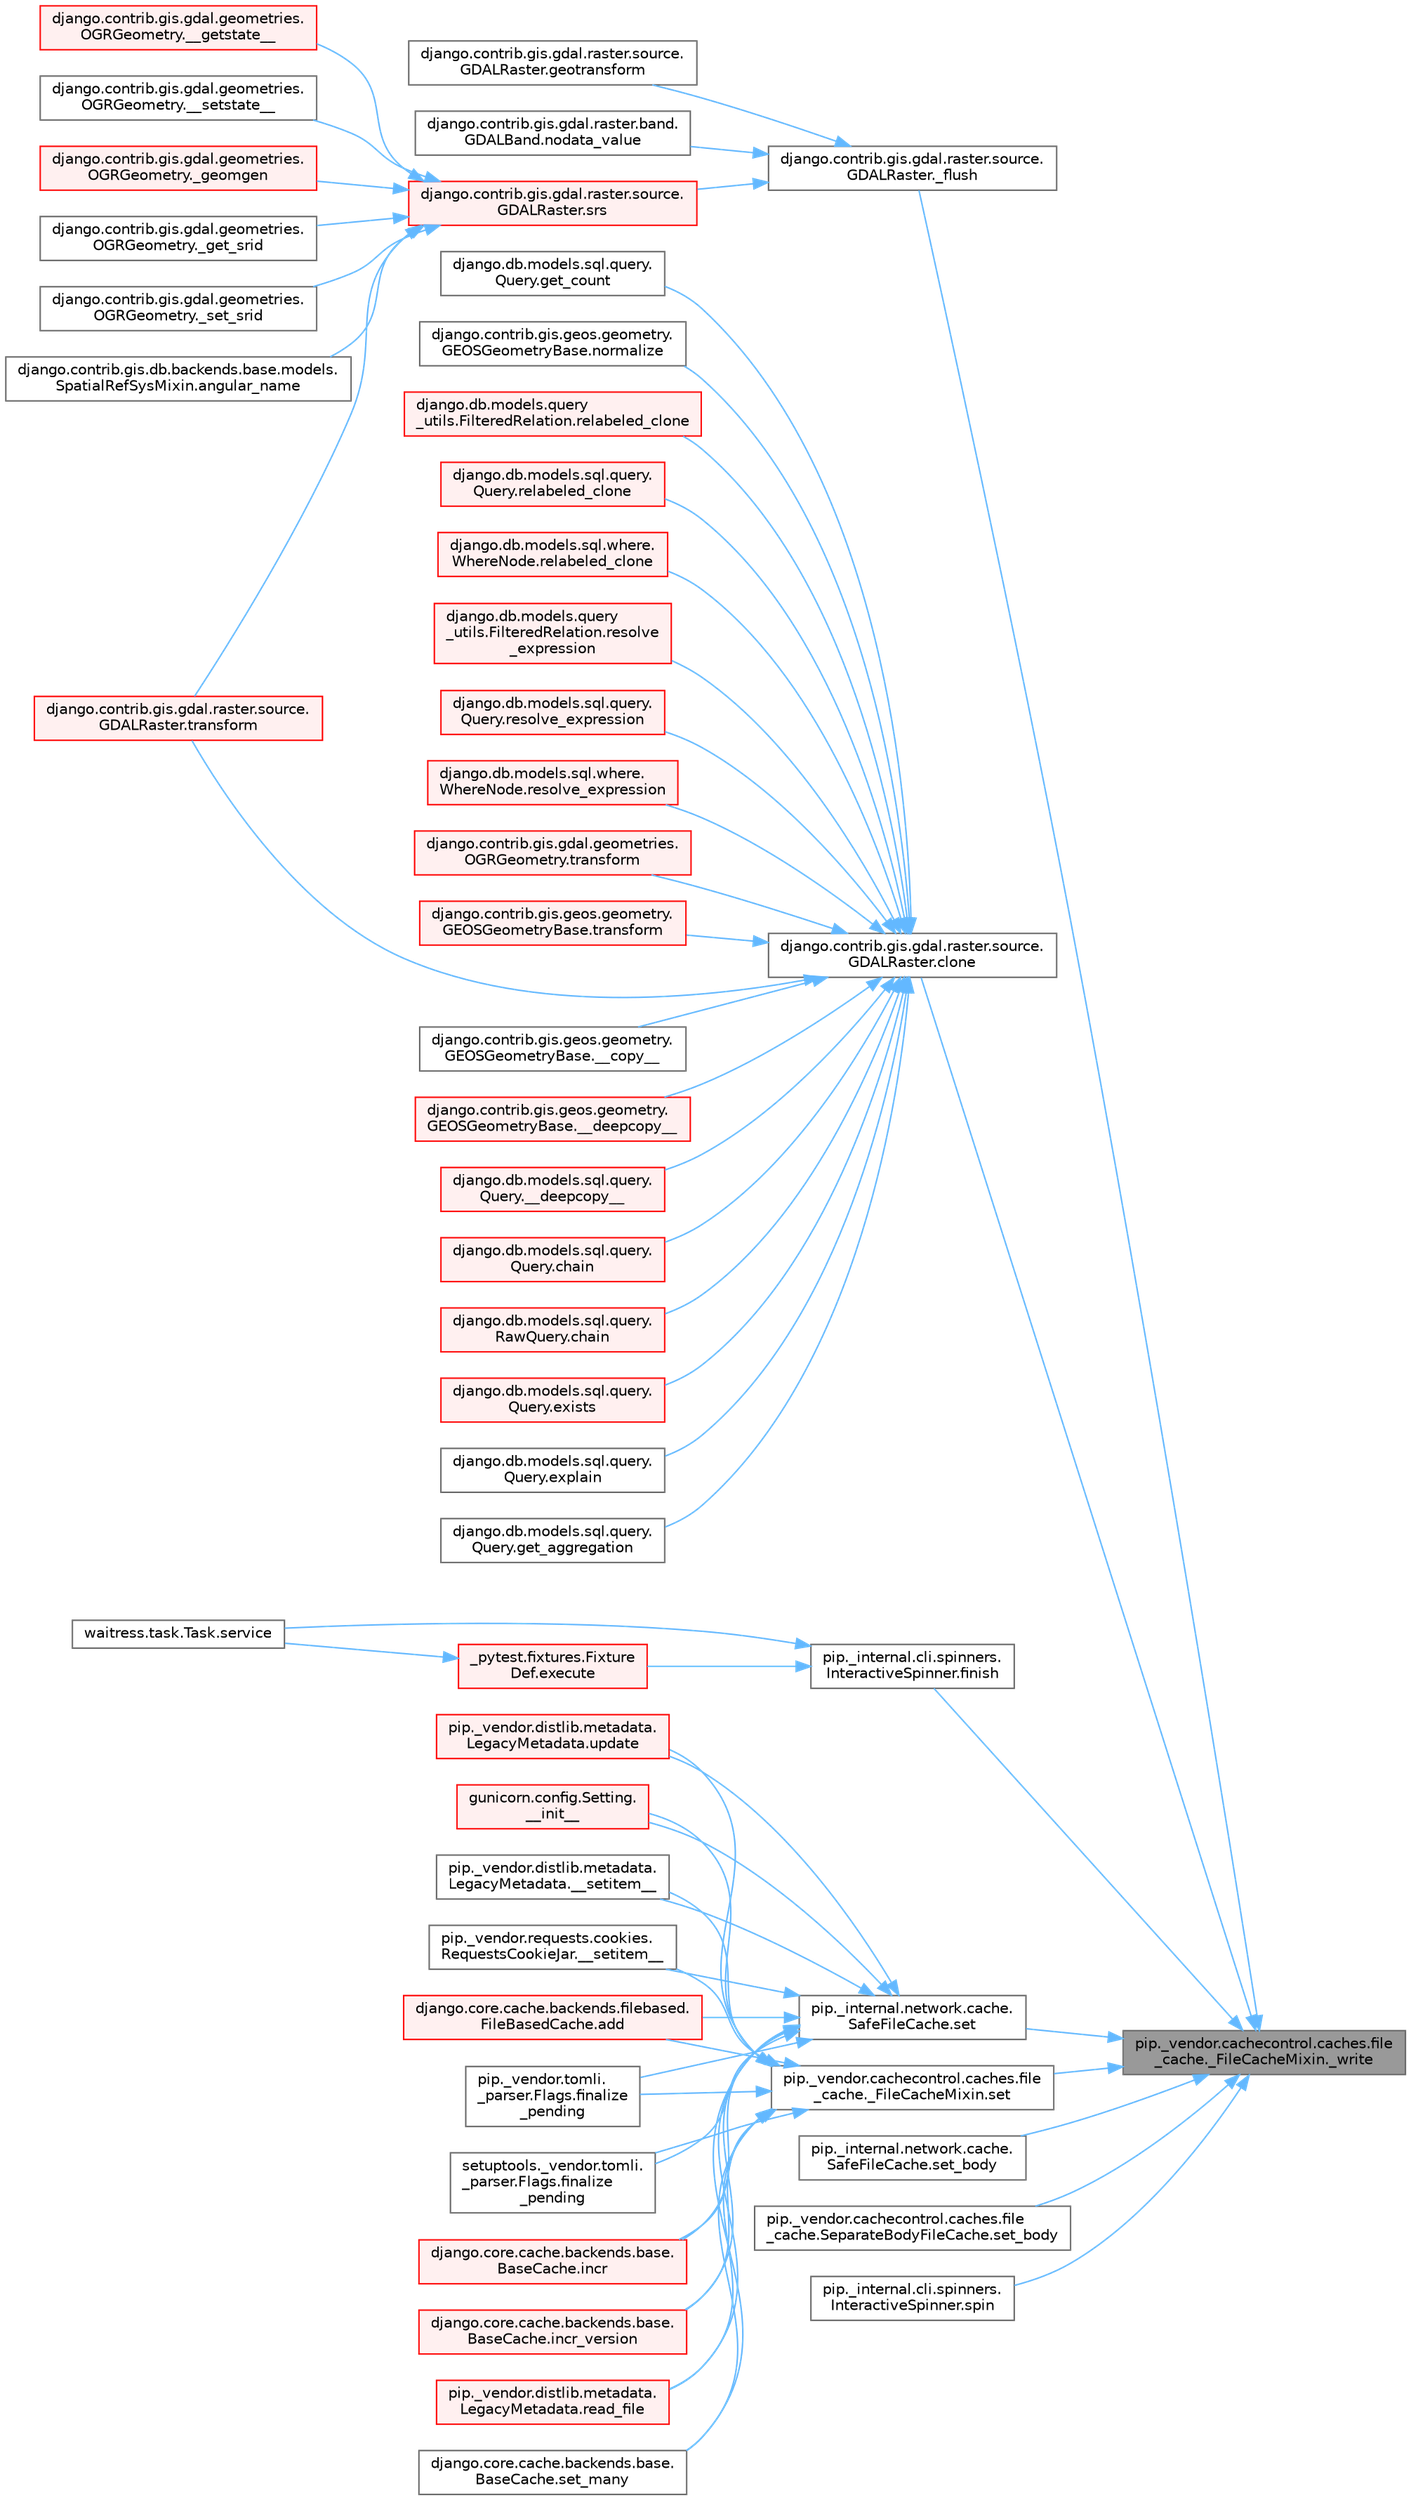 digraph "pip._vendor.cachecontrol.caches.file_cache._FileCacheMixin._write"
{
 // LATEX_PDF_SIZE
  bgcolor="transparent";
  edge [fontname=Helvetica,fontsize=10,labelfontname=Helvetica,labelfontsize=10];
  node [fontname=Helvetica,fontsize=10,shape=box,height=0.2,width=0.4];
  rankdir="RL";
  Node1 [id="Node000001",label="pip._vendor.cachecontrol.caches.file\l_cache._FileCacheMixin._write",height=0.2,width=0.4,color="gray40", fillcolor="grey60", style="filled", fontcolor="black",tooltip=" "];
  Node1 -> Node2 [id="edge1_Node000001_Node000002",dir="back",color="steelblue1",style="solid",tooltip=" "];
  Node2 [id="Node000002",label="django.contrib.gis.gdal.raster.source.\lGDALRaster._flush",height=0.2,width=0.4,color="grey40", fillcolor="white", style="filled",URL="$classdjango_1_1contrib_1_1gis_1_1gdal_1_1raster_1_1source_1_1_g_d_a_l_raster.html#af272a67360ee049804d442bd344ff75b",tooltip=" "];
  Node2 -> Node3 [id="edge2_Node000002_Node000003",dir="back",color="steelblue1",style="solid",tooltip=" "];
  Node3 [id="Node000003",label="django.contrib.gis.gdal.raster.source.\lGDALRaster.geotransform",height=0.2,width=0.4,color="grey40", fillcolor="white", style="filled",URL="$classdjango_1_1contrib_1_1gis_1_1gdal_1_1raster_1_1source_1_1_g_d_a_l_raster.html#afb446ab45c02724556cdfcf2bba0b2fa",tooltip=" "];
  Node2 -> Node4 [id="edge3_Node000002_Node000004",dir="back",color="steelblue1",style="solid",tooltip=" "];
  Node4 [id="Node000004",label="django.contrib.gis.gdal.raster.band.\lGDALBand.nodata_value",height=0.2,width=0.4,color="grey40", fillcolor="white", style="filled",URL="$classdjango_1_1contrib_1_1gis_1_1gdal_1_1raster_1_1band_1_1_g_d_a_l_band.html#a6d6c1bf86ac0d82ae06f1396dfbe5bc6",tooltip=" "];
  Node2 -> Node5 [id="edge4_Node000002_Node000005",dir="back",color="steelblue1",style="solid",tooltip=" "];
  Node5 [id="Node000005",label="django.contrib.gis.gdal.raster.source.\lGDALRaster.srs",height=0.2,width=0.4,color="red", fillcolor="#FFF0F0", style="filled",URL="$classdjango_1_1contrib_1_1gis_1_1gdal_1_1raster_1_1source_1_1_g_d_a_l_raster.html#a867fd2ac08531bb04ded5f86cf484723",tooltip=" "];
  Node5 -> Node6 [id="edge5_Node000005_Node000006",dir="back",color="steelblue1",style="solid",tooltip=" "];
  Node6 [id="Node000006",label="django.contrib.gis.gdal.geometries.\lOGRGeometry.__getstate__",height=0.2,width=0.4,color="red", fillcolor="#FFF0F0", style="filled",URL="$classdjango_1_1contrib_1_1gis_1_1gdal_1_1geometries_1_1_o_g_r_geometry.html#ac3e84c5cf8de29c6ddd97344c1377c67",tooltip=" "];
  Node5 -> Node8 [id="edge6_Node000005_Node000008",dir="back",color="steelblue1",style="solid",tooltip=" "];
  Node8 [id="Node000008",label="django.contrib.gis.gdal.geometries.\lOGRGeometry.__setstate__",height=0.2,width=0.4,color="grey40", fillcolor="white", style="filled",URL="$classdjango_1_1contrib_1_1gis_1_1gdal_1_1geometries_1_1_o_g_r_geometry.html#ab63616d11bd9a98849de416676d36792",tooltip=" "];
  Node5 -> Node9 [id="edge7_Node000005_Node000009",dir="back",color="steelblue1",style="solid",tooltip=" "];
  Node9 [id="Node000009",label="django.contrib.gis.gdal.geometries.\lOGRGeometry._geomgen",height=0.2,width=0.4,color="red", fillcolor="#FFF0F0", style="filled",URL="$classdjango_1_1contrib_1_1gis_1_1gdal_1_1geometries_1_1_o_g_r_geometry.html#a258cb645a4576066a078a32732b1a408",tooltip=" "];
  Node5 -> Node47 [id="edge8_Node000005_Node000047",dir="back",color="steelblue1",style="solid",tooltip=" "];
  Node47 [id="Node000047",label="django.contrib.gis.gdal.geometries.\lOGRGeometry._get_srid",height=0.2,width=0.4,color="grey40", fillcolor="white", style="filled",URL="$classdjango_1_1contrib_1_1gis_1_1gdal_1_1geometries_1_1_o_g_r_geometry.html#a0bb521c4b2d26061139764d69148d4d8",tooltip=" "];
  Node5 -> Node48 [id="edge9_Node000005_Node000048",dir="back",color="steelblue1",style="solid",tooltip=" "];
  Node48 [id="Node000048",label="django.contrib.gis.gdal.geometries.\lOGRGeometry._set_srid",height=0.2,width=0.4,color="grey40", fillcolor="white", style="filled",URL="$classdjango_1_1contrib_1_1gis_1_1gdal_1_1geometries_1_1_o_g_r_geometry.html#ac8a5a0179427ee414dd34028df9656c0",tooltip=" "];
  Node5 -> Node49 [id="edge10_Node000005_Node000049",dir="back",color="steelblue1",style="solid",tooltip=" "];
  Node49 [id="Node000049",label="django.contrib.gis.db.backends.base.models.\lSpatialRefSysMixin.angular_name",height=0.2,width=0.4,color="grey40", fillcolor="white", style="filled",URL="$classdjango_1_1contrib_1_1gis_1_1db_1_1backends_1_1base_1_1models_1_1_spatial_ref_sys_mixin.html#a1911ada90e16ef4f873d4cbabf0a0453",tooltip=" "];
  Node5 -> Node748 [id="edge11_Node000005_Node000748",dir="back",color="steelblue1",style="solid",tooltip=" "];
  Node748 [id="Node000748",label="django.contrib.gis.gdal.raster.source.\lGDALRaster.transform",height=0.2,width=0.4,color="red", fillcolor="#FFF0F0", style="filled",URL="$classdjango_1_1contrib_1_1gis_1_1gdal_1_1raster_1_1source_1_1_g_d_a_l_raster.html#ac5283a9f9f3834181470dffd8dcddbd0",tooltip=" "];
  Node1 -> Node1734 [id="edge12_Node000001_Node001734",dir="back",color="steelblue1",style="solid",tooltip=" "];
  Node1734 [id="Node001734",label="django.contrib.gis.gdal.raster.source.\lGDALRaster.clone",height=0.2,width=0.4,color="grey40", fillcolor="white", style="filled",URL="$classdjango_1_1contrib_1_1gis_1_1gdal_1_1raster_1_1source_1_1_g_d_a_l_raster.html#a963b5543b11c1395b6bc58cde72f5aa0",tooltip=" "];
  Node1734 -> Node52 [id="edge13_Node001734_Node000052",dir="back",color="steelblue1",style="solid",tooltip=" "];
  Node52 [id="Node000052",label="django.contrib.gis.geos.geometry.\lGEOSGeometryBase.__copy__",height=0.2,width=0.4,color="grey40", fillcolor="white", style="filled",URL="$classdjango_1_1contrib_1_1gis_1_1geos_1_1geometry_1_1_g_e_o_s_geometry_base.html#ae0f85dbfd6e6e2dab4aa9dd295340b87",tooltip=" "];
  Node1734 -> Node53 [id="edge14_Node001734_Node000053",dir="back",color="steelblue1",style="solid",tooltip=" "];
  Node53 [id="Node000053",label="django.contrib.gis.geos.geometry.\lGEOSGeometryBase.__deepcopy__",height=0.2,width=0.4,color="red", fillcolor="#FFF0F0", style="filled",URL="$classdjango_1_1contrib_1_1gis_1_1geos_1_1geometry_1_1_g_e_o_s_geometry_base.html#ac6f16be987e8c98b9ecb52ccb388c18c",tooltip=" "];
  Node1734 -> Node345 [id="edge15_Node001734_Node000345",dir="back",color="steelblue1",style="solid",tooltip=" "];
  Node345 [id="Node000345",label="django.db.models.sql.query.\lQuery.__deepcopy__",height=0.2,width=0.4,color="red", fillcolor="#FFF0F0", style="filled",URL="$classdjango_1_1db_1_1models_1_1sql_1_1query_1_1_query.html#a03b0d1ca81a588c179694300577a5dde",tooltip=" "];
  Node1734 -> Node346 [id="edge16_Node001734_Node000346",dir="back",color="steelblue1",style="solid",tooltip=" "];
  Node346 [id="Node000346",label="django.db.models.sql.query.\lQuery.chain",height=0.2,width=0.4,color="red", fillcolor="#FFF0F0", style="filled",URL="$classdjango_1_1db_1_1models_1_1sql_1_1query_1_1_query.html#aa3fe5320676d05bc24bd69dcfc785a8f",tooltip=" "];
  Node1734 -> Node352 [id="edge17_Node001734_Node000352",dir="back",color="steelblue1",style="solid",tooltip=" "];
  Node352 [id="Node000352",label="django.db.models.sql.query.\lRawQuery.chain",height=0.2,width=0.4,color="red", fillcolor="#FFF0F0", style="filled",URL="$classdjango_1_1db_1_1models_1_1sql_1_1query_1_1_raw_query.html#a7fe9f8502e3420c0378f6edce01aa68b",tooltip=" "];
  Node1734 -> Node353 [id="edge18_Node001734_Node000353",dir="back",color="steelblue1",style="solid",tooltip=" "];
  Node353 [id="Node000353",label="django.db.models.sql.query.\lQuery.exists",height=0.2,width=0.4,color="red", fillcolor="#FFF0F0", style="filled",URL="$classdjango_1_1db_1_1models_1_1sql_1_1query_1_1_query.html#ae5c8bc324c4badfdcba3d115464be353",tooltip=" "];
  Node1734 -> Node503 [id="edge19_Node001734_Node000503",dir="back",color="steelblue1",style="solid",tooltip=" "];
  Node503 [id="Node000503",label="django.db.models.sql.query.\lQuery.explain",height=0.2,width=0.4,color="grey40", fillcolor="white", style="filled",URL="$classdjango_1_1db_1_1models_1_1sql_1_1query_1_1_query.html#a2017a64b53a6a8b184261899b21895e4",tooltip=" "];
  Node1734 -> Node504 [id="edge20_Node001734_Node000504",dir="back",color="steelblue1",style="solid",tooltip=" "];
  Node504 [id="Node000504",label="django.db.models.sql.query.\lQuery.get_aggregation",height=0.2,width=0.4,color="grey40", fillcolor="white", style="filled",URL="$classdjango_1_1db_1_1models_1_1sql_1_1query_1_1_query.html#a838bcc369ee808b360b6ab68323868e0",tooltip=" "];
  Node1734 -> Node505 [id="edge21_Node001734_Node000505",dir="back",color="steelblue1",style="solid",tooltip=" "];
  Node505 [id="Node000505",label="django.db.models.sql.query.\lQuery.get_count",height=0.2,width=0.4,color="grey40", fillcolor="white", style="filled",URL="$classdjango_1_1db_1_1models_1_1sql_1_1query_1_1_query.html#a4e6c10ea949b3a1c70851e0002656a09",tooltip=" "];
  Node1734 -> Node506 [id="edge22_Node001734_Node000506",dir="back",color="steelblue1",style="solid",tooltip=" "];
  Node506 [id="Node000506",label="django.contrib.gis.geos.geometry.\lGEOSGeometryBase.normalize",height=0.2,width=0.4,color="grey40", fillcolor="white", style="filled",URL="$classdjango_1_1contrib_1_1gis_1_1geos_1_1geometry_1_1_g_e_o_s_geometry_base.html#a8aced8b6d5ffee28e6220e108d7fec9b",tooltip=" "];
  Node1734 -> Node507 [id="edge23_Node001734_Node000507",dir="back",color="steelblue1",style="solid",tooltip=" "];
  Node507 [id="Node000507",label="django.db.models.query\l_utils.FilteredRelation.relabeled_clone",height=0.2,width=0.4,color="red", fillcolor="#FFF0F0", style="filled",URL="$classdjango_1_1db_1_1models_1_1query__utils_1_1_filtered_relation.html#a54721cf88cda04227bc9137fac94d470",tooltip=" "];
  Node1734 -> Node510 [id="edge24_Node001734_Node000510",dir="back",color="steelblue1",style="solid",tooltip=" "];
  Node510 [id="Node000510",label="django.db.models.sql.query.\lQuery.relabeled_clone",height=0.2,width=0.4,color="red", fillcolor="#FFF0F0", style="filled",URL="$classdjango_1_1db_1_1models_1_1sql_1_1query_1_1_query.html#af280d6a64a9e44dd71caa13a91ccf716",tooltip=" "];
  Node1734 -> Node513 [id="edge25_Node001734_Node000513",dir="back",color="steelblue1",style="solid",tooltip=" "];
  Node513 [id="Node000513",label="django.db.models.sql.where.\lWhereNode.relabeled_clone",height=0.2,width=0.4,color="red", fillcolor="#FFF0F0", style="filled",URL="$classdjango_1_1db_1_1models_1_1sql_1_1where_1_1_where_node.html#acb4f80fab7f4124b0f0e418442cec200",tooltip=" "];
  Node1734 -> Node514 [id="edge26_Node001734_Node000514",dir="back",color="steelblue1",style="solid",tooltip=" "];
  Node514 [id="Node000514",label="django.db.models.query\l_utils.FilteredRelation.resolve\l_expression",height=0.2,width=0.4,color="red", fillcolor="#FFF0F0", style="filled",URL="$classdjango_1_1db_1_1models_1_1query__utils_1_1_filtered_relation.html#a3f24fb1b73679c55925f8e4dcd511536",tooltip=" "];
  Node1734 -> Node741 [id="edge27_Node001734_Node000741",dir="back",color="steelblue1",style="solid",tooltip=" "];
  Node741 [id="Node000741",label="django.db.models.sql.query.\lQuery.resolve_expression",height=0.2,width=0.4,color="red", fillcolor="#FFF0F0", style="filled",URL="$classdjango_1_1db_1_1models_1_1sql_1_1query_1_1_query.html#a9f7253d9010a6f0082182c39b0255e52",tooltip=" "];
  Node1734 -> Node742 [id="edge28_Node001734_Node000742",dir="back",color="steelblue1",style="solid",tooltip=" "];
  Node742 [id="Node000742",label="django.db.models.sql.where.\lWhereNode.resolve_expression",height=0.2,width=0.4,color="red", fillcolor="#FFF0F0", style="filled",URL="$classdjango_1_1db_1_1models_1_1sql_1_1where_1_1_where_node.html#a6c40a769daf4cf5e7eac05f3943d42e9",tooltip=" "];
  Node1734 -> Node743 [id="edge29_Node001734_Node000743",dir="back",color="steelblue1",style="solid",tooltip=" "];
  Node743 [id="Node000743",label="django.contrib.gis.gdal.geometries.\lOGRGeometry.transform",height=0.2,width=0.4,color="red", fillcolor="#FFF0F0", style="filled",URL="$classdjango_1_1contrib_1_1gis_1_1gdal_1_1geometries_1_1_o_g_r_geometry.html#ab67a02e9a12ddd1da2a9bbe77efe3f93",tooltip=" "];
  Node1734 -> Node748 [id="edge30_Node001734_Node000748",dir="back",color="steelblue1",style="solid",tooltip=" "];
  Node1734 -> Node749 [id="edge31_Node001734_Node000749",dir="back",color="steelblue1",style="solid",tooltip=" "];
  Node749 [id="Node000749",label="django.contrib.gis.geos.geometry.\lGEOSGeometryBase.transform",height=0.2,width=0.4,color="red", fillcolor="#FFF0F0", style="filled",URL="$classdjango_1_1contrib_1_1gis_1_1geos_1_1geometry_1_1_g_e_o_s_geometry_base.html#aeaa8ab6c866c4423240e0e096ffa8975",tooltip=" "];
  Node1 -> Node3276 [id="edge32_Node000001_Node003276",dir="back",color="steelblue1",style="solid",tooltip=" "];
  Node3276 [id="Node003276",label="pip._internal.cli.spinners.\lInteractiveSpinner.finish",height=0.2,width=0.4,color="grey40", fillcolor="white", style="filled",URL="$classpip_1_1__internal_1_1cli_1_1spinners_1_1_interactive_spinner.html#aa8e59d36acbf1a072233ae62dbea45d6",tooltip=" "];
  Node3276 -> Node236 [id="edge33_Node003276_Node000236",dir="back",color="steelblue1",style="solid",tooltip=" "];
  Node236 [id="Node000236",label="_pytest.fixtures.Fixture\lDef.execute",height=0.2,width=0.4,color="red", fillcolor="#FFF0F0", style="filled",URL="$class__pytest_1_1fixtures_1_1_fixture_def.html#ac27e0caaadd6404ffc2715216b643993",tooltip=" "];
  Node236 -> Node459 [id="edge34_Node000236_Node000459",dir="back",color="steelblue1",style="solid",tooltip=" "];
  Node459 [id="Node000459",label="waitress.task.Task.service",height=0.2,width=0.4,color="grey40", fillcolor="white", style="filled",URL="$classwaitress_1_1task_1_1_task.html#acd61643ab6cfae697f619c48f46e40b6",tooltip=" "];
  Node3276 -> Node459 [id="edge35_Node003276_Node000459",dir="back",color="steelblue1",style="solid",tooltip=" "];
  Node1 -> Node3277 [id="edge36_Node000001_Node003277",dir="back",color="steelblue1",style="solid",tooltip=" "];
  Node3277 [id="Node003277",label="pip._internal.network.cache.\lSafeFileCache.set",height=0.2,width=0.4,color="grey40", fillcolor="white", style="filled",URL="$classpip_1_1__internal_1_1network_1_1cache_1_1_safe_file_cache.html#a9f3b2e9f928775e5e043eb0b2fff5e7e",tooltip=" "];
  Node3277 -> Node787 [id="edge37_Node003277_Node000787",dir="back",color="steelblue1",style="solid",tooltip=" "];
  Node787 [id="Node000787",label="gunicorn.config.Setting.\l__init__",height=0.2,width=0.4,color="red", fillcolor="#FFF0F0", style="filled",URL="$classgunicorn_1_1config_1_1_setting.html#aca1cb2d38bdd9b92194f85913daaaa53",tooltip=" "];
  Node3277 -> Node788 [id="edge38_Node003277_Node000788",dir="back",color="steelblue1",style="solid",tooltip=" "];
  Node788 [id="Node000788",label="pip._vendor.distlib.metadata.\lLegacyMetadata.__setitem__",height=0.2,width=0.4,color="grey40", fillcolor="white", style="filled",URL="$classpip_1_1__vendor_1_1distlib_1_1metadata_1_1_legacy_metadata.html#ab82e88a698ec57bd9f8ac873948a3802",tooltip=" "];
  Node3277 -> Node789 [id="edge39_Node003277_Node000789",dir="back",color="steelblue1",style="solid",tooltip=" "];
  Node789 [id="Node000789",label="pip._vendor.requests.cookies.\lRequestsCookieJar.__setitem__",height=0.2,width=0.4,color="grey40", fillcolor="white", style="filled",URL="$classpip_1_1__vendor_1_1requests_1_1cookies_1_1_requests_cookie_jar.html#a795f42fede709c520cc7c2452cdceeb9",tooltip=" "];
  Node3277 -> Node790 [id="edge40_Node003277_Node000790",dir="back",color="steelblue1",style="solid",tooltip=" "];
  Node790 [id="Node000790",label="django.core.cache.backends.filebased.\lFileBasedCache.add",height=0.2,width=0.4,color="red", fillcolor="#FFF0F0", style="filled",URL="$classdjango_1_1core_1_1cache_1_1backends_1_1filebased_1_1_file_based_cache.html#a2f380fb404bde29c82c6169465ee1391",tooltip=" "];
  Node3277 -> Node791 [id="edge41_Node003277_Node000791",dir="back",color="steelblue1",style="solid",tooltip=" "];
  Node791 [id="Node000791",label="pip._vendor.tomli.\l_parser.Flags.finalize\l_pending",height=0.2,width=0.4,color="grey40", fillcolor="white", style="filled",URL="$classpip_1_1__vendor_1_1tomli_1_1__parser_1_1_flags.html#a1930c0bd50ceafa1db786d83b8cccd4a",tooltip=" "];
  Node3277 -> Node792 [id="edge42_Node003277_Node000792",dir="back",color="steelblue1",style="solid",tooltip=" "];
  Node792 [id="Node000792",label="setuptools._vendor.tomli.\l_parser.Flags.finalize\l_pending",height=0.2,width=0.4,color="grey40", fillcolor="white", style="filled",URL="$classsetuptools_1_1__vendor_1_1tomli_1_1__parser_1_1_flags.html#a5d7c62898586672de935990ed6f4a7e1",tooltip=" "];
  Node3277 -> Node793 [id="edge43_Node003277_Node000793",dir="back",color="steelblue1",style="solid",tooltip=" "];
  Node793 [id="Node000793",label="django.core.cache.backends.base.\lBaseCache.incr",height=0.2,width=0.4,color="red", fillcolor="#FFF0F0", style="filled",URL="$classdjango_1_1core_1_1cache_1_1backends_1_1base_1_1_base_cache.html#ab502f06a18e16d3d1495fdf1dca28831",tooltip=" "];
  Node3277 -> Node363 [id="edge44_Node003277_Node000363",dir="back",color="steelblue1",style="solid",tooltip=" "];
  Node363 [id="Node000363",label="django.core.cache.backends.base.\lBaseCache.incr_version",height=0.2,width=0.4,color="red", fillcolor="#FFF0F0", style="filled",URL="$classdjango_1_1core_1_1cache_1_1backends_1_1base_1_1_base_cache.html#a3ac7d74ffcfca67e2afee86ecf858b34",tooltip=" "];
  Node3277 -> Node796 [id="edge45_Node003277_Node000796",dir="back",color="steelblue1",style="solid",tooltip=" "];
  Node796 [id="Node000796",label="pip._vendor.distlib.metadata.\lLegacyMetadata.read_file",height=0.2,width=0.4,color="red", fillcolor="#FFF0F0", style="filled",URL="$classpip_1_1__vendor_1_1distlib_1_1metadata_1_1_legacy_metadata.html#ab45a644b4204b8e049a9584d0be7193e",tooltip=" "];
  Node3277 -> Node1150 [id="edge46_Node003277_Node001150",dir="back",color="steelblue1",style="solid",tooltip=" "];
  Node1150 [id="Node001150",label="django.core.cache.backends.base.\lBaseCache.set_many",height=0.2,width=0.4,color="grey40", fillcolor="white", style="filled",URL="$classdjango_1_1core_1_1cache_1_1backends_1_1base_1_1_base_cache.html#a148a79bde32c256a462b4a55b1d8b659",tooltip=" "];
  Node3277 -> Node1151 [id="edge47_Node003277_Node001151",dir="back",color="steelblue1",style="solid",tooltip=" "];
  Node1151 [id="Node001151",label="pip._vendor.distlib.metadata.\lLegacyMetadata.update",height=0.2,width=0.4,color="red", fillcolor="#FFF0F0", style="filled",URL="$classpip_1_1__vendor_1_1distlib_1_1metadata_1_1_legacy_metadata.html#aefa482c1aa5db626eda875a4a1941995",tooltip=" "];
  Node1 -> Node3055 [id="edge48_Node000001_Node003055",dir="back",color="steelblue1",style="solid",tooltip=" "];
  Node3055 [id="Node003055",label="pip._vendor.cachecontrol.caches.file\l_cache._FileCacheMixin.set",height=0.2,width=0.4,color="grey40", fillcolor="white", style="filled",URL="$classpip_1_1__vendor_1_1cachecontrol_1_1caches_1_1file__cache_1_1___file_cache_mixin.html#ae8a7588fc5a71680756743e05deeea9b",tooltip=" "];
  Node3055 -> Node787 [id="edge49_Node003055_Node000787",dir="back",color="steelblue1",style="solid",tooltip=" "];
  Node3055 -> Node788 [id="edge50_Node003055_Node000788",dir="back",color="steelblue1",style="solid",tooltip=" "];
  Node3055 -> Node789 [id="edge51_Node003055_Node000789",dir="back",color="steelblue1",style="solid",tooltip=" "];
  Node3055 -> Node790 [id="edge52_Node003055_Node000790",dir="back",color="steelblue1",style="solid",tooltip=" "];
  Node3055 -> Node791 [id="edge53_Node003055_Node000791",dir="back",color="steelblue1",style="solid",tooltip=" "];
  Node3055 -> Node792 [id="edge54_Node003055_Node000792",dir="back",color="steelblue1",style="solid",tooltip=" "];
  Node3055 -> Node793 [id="edge55_Node003055_Node000793",dir="back",color="steelblue1",style="solid",tooltip=" "];
  Node3055 -> Node363 [id="edge56_Node003055_Node000363",dir="back",color="steelblue1",style="solid",tooltip=" "];
  Node3055 -> Node796 [id="edge57_Node003055_Node000796",dir="back",color="steelblue1",style="solid",tooltip=" "];
  Node3055 -> Node1150 [id="edge58_Node003055_Node001150",dir="back",color="steelblue1",style="solid",tooltip=" "];
  Node3055 -> Node1151 [id="edge59_Node003055_Node001151",dir="back",color="steelblue1",style="solid",tooltip=" "];
  Node1 -> Node3278 [id="edge60_Node000001_Node003278",dir="back",color="steelblue1",style="solid",tooltip=" "];
  Node3278 [id="Node003278",label="pip._internal.network.cache.\lSafeFileCache.set_body",height=0.2,width=0.4,color="grey40", fillcolor="white", style="filled",URL="$classpip_1_1__internal_1_1network_1_1cache_1_1_safe_file_cache.html#a9f8fecbfb2071386ede8912774d1b110",tooltip=" "];
  Node1 -> Node3056 [id="edge61_Node000001_Node003056",dir="back",color="steelblue1",style="solid",tooltip=" "];
  Node3056 [id="Node003056",label="pip._vendor.cachecontrol.caches.file\l_cache.SeparateBodyFileCache.set_body",height=0.2,width=0.4,color="grey40", fillcolor="white", style="filled",URL="$classpip_1_1__vendor_1_1cachecontrol_1_1caches_1_1file__cache_1_1_separate_body_file_cache.html#a8fabbb6143c6afca2477309d3dfa7067",tooltip=" "];
  Node1 -> Node3279 [id="edge62_Node000001_Node003279",dir="back",color="steelblue1",style="solid",tooltip=" "];
  Node3279 [id="Node003279",label="pip._internal.cli.spinners.\lInteractiveSpinner.spin",height=0.2,width=0.4,color="grey40", fillcolor="white", style="filled",URL="$classpip_1_1__internal_1_1cli_1_1spinners_1_1_interactive_spinner.html#a84fabbd16bc8be31bf5e47905eab7498",tooltip=" "];
}
